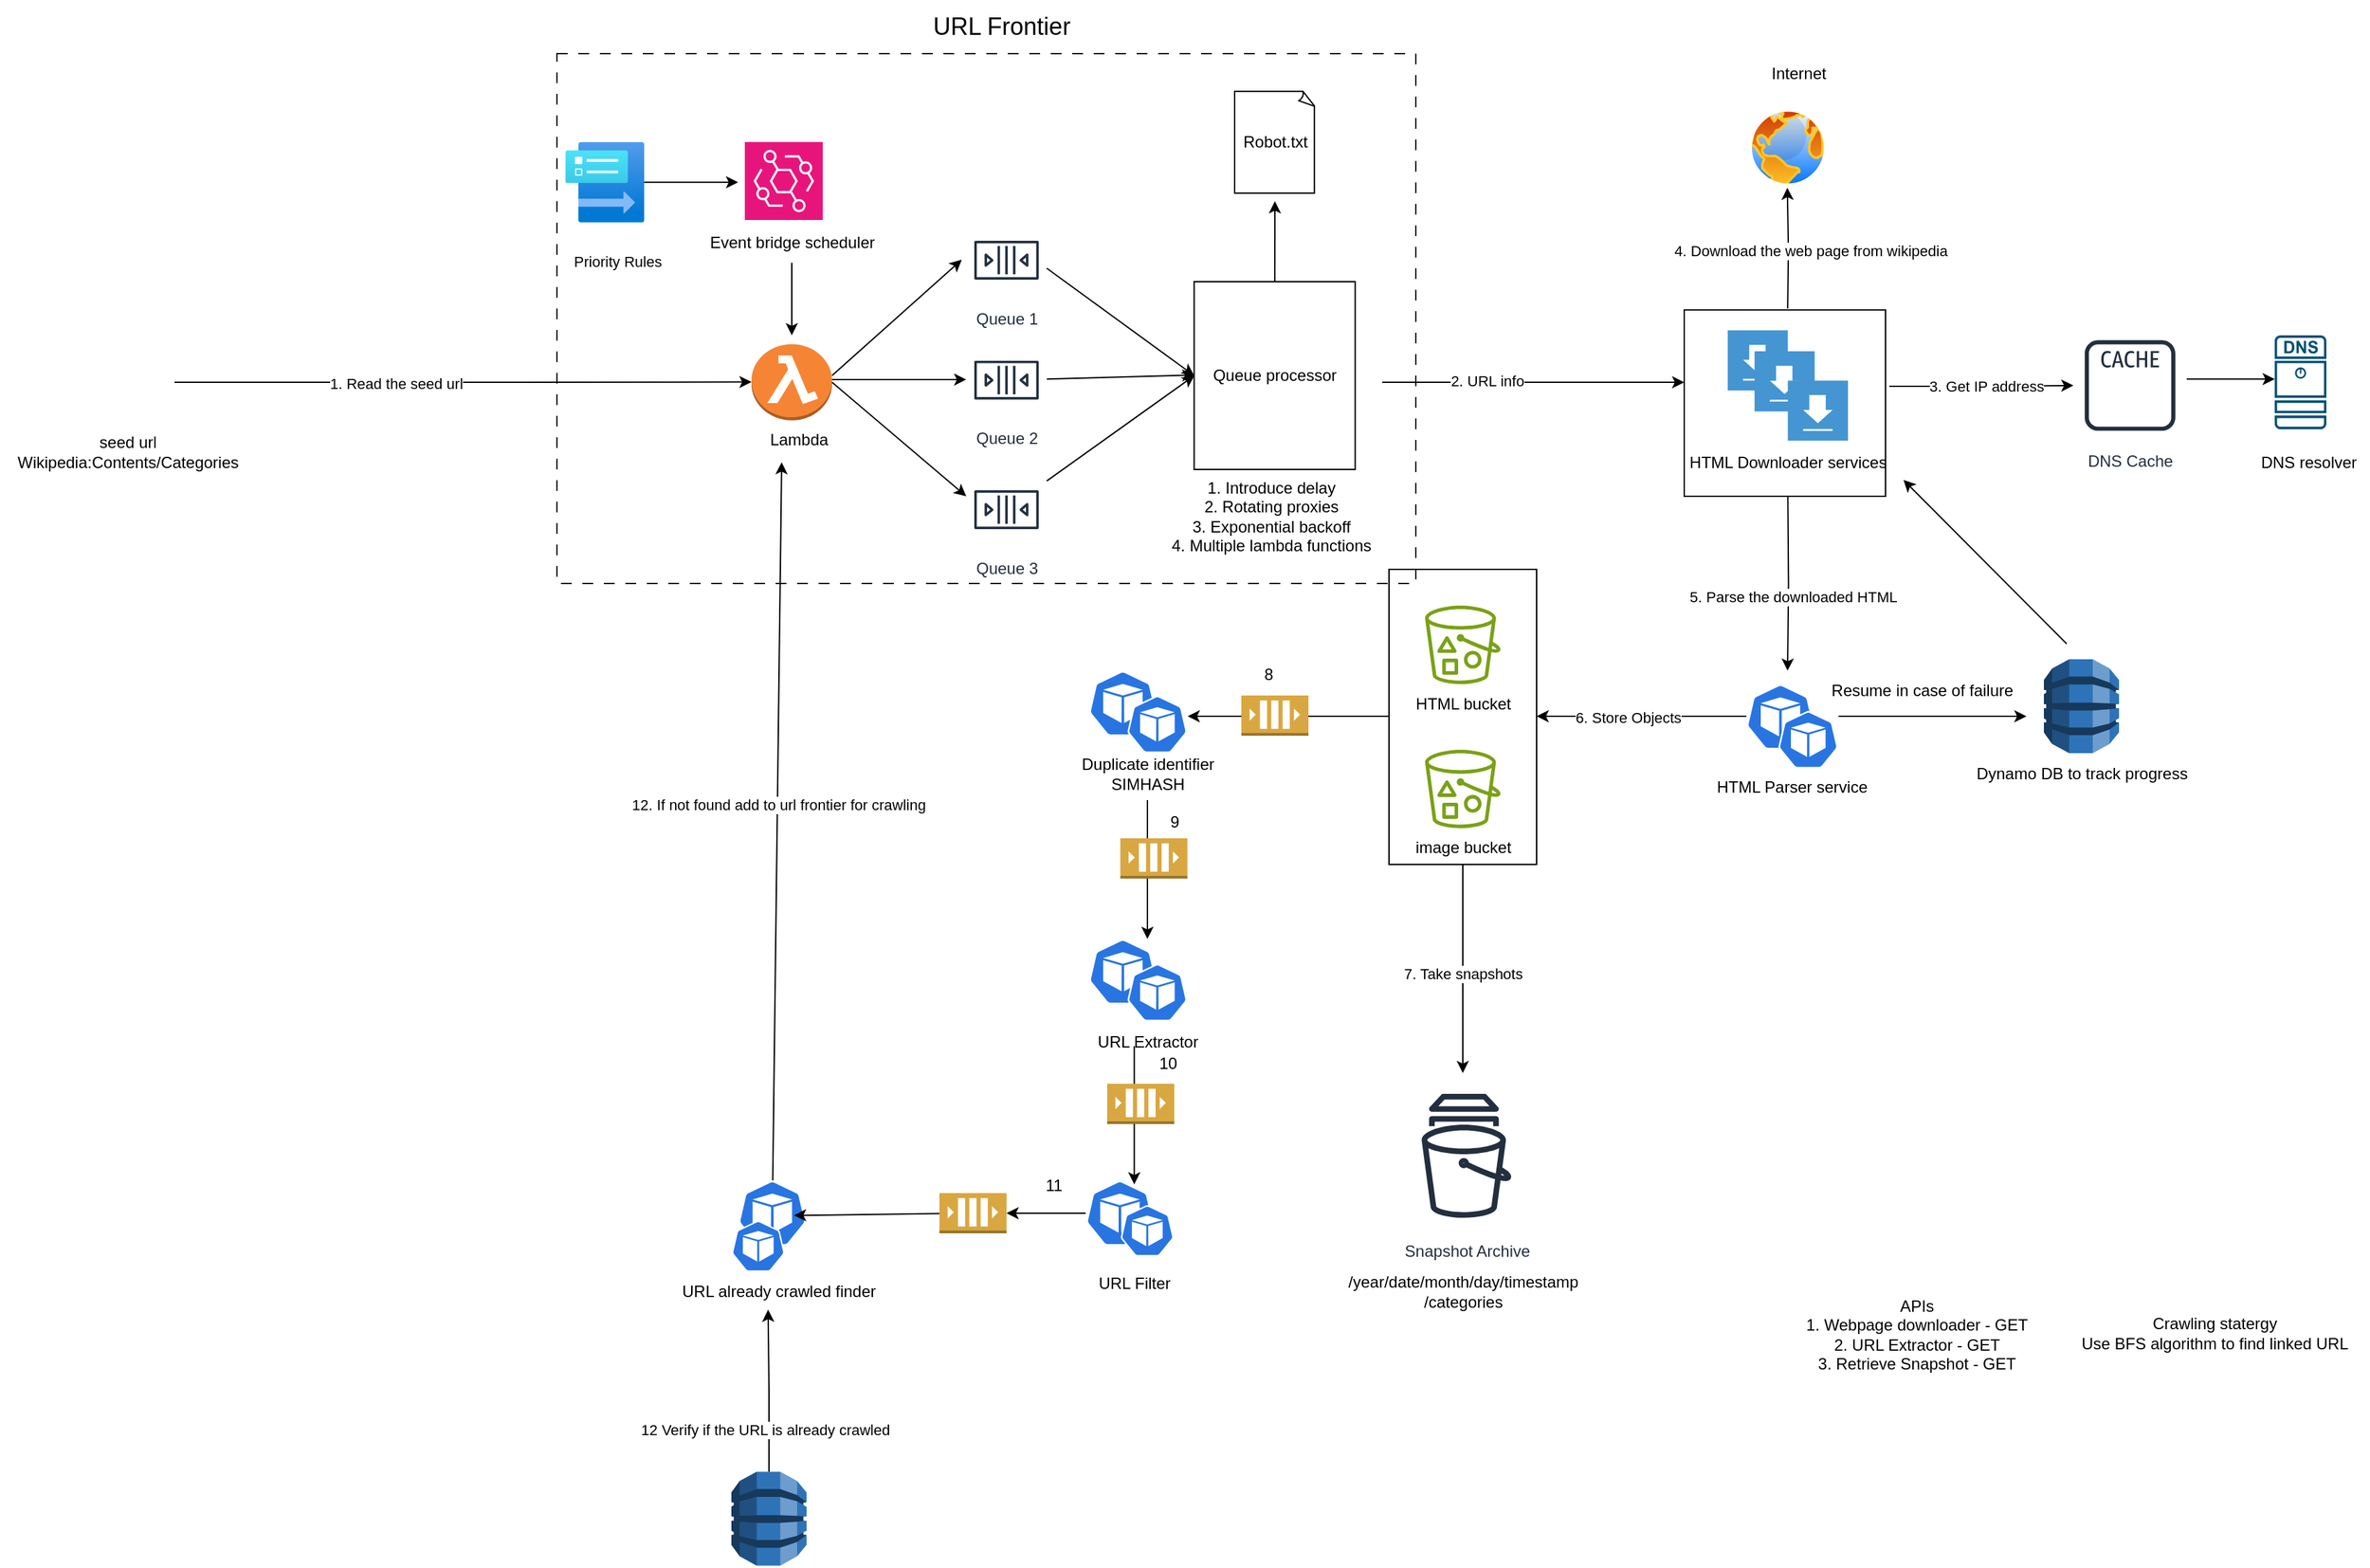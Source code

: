 <mxfile version="24.6.1" type="github">
  <diagram name="Page-1" id="T6FG5JUvPaCqkUUWs33g">
    <mxGraphModel dx="2901" dy="2290" grid="1" gridSize="10" guides="1" tooltips="1" connect="1" arrows="1" fold="1" page="1" pageScale="1" pageWidth="827" pageHeight="1169" math="0" shadow="0">
      <root>
        <mxCell id="0" />
        <mxCell id="1" parent="0" />
        <mxCell id="AsswK9h2NQhdAezXCvUA-1" style="edgeStyle=orthogonalEdgeStyle;rounded=0;orthogonalLoop=1;jettySize=auto;html=1;exitX=1;exitY=0.5;exitDx=0;exitDy=0;entryX=-0.042;entryY=0.4;entryDx=0;entryDy=0;entryPerimeter=0;" edge="1" parent="1" source="u7bU3b1OENKQPTIL70ho-2">
          <mxGeometry relative="1" as="geometry">
            <mxPoint x="130.0" y="234.8" as="targetPoint" />
          </mxGeometry>
        </mxCell>
        <mxCell id="AsswK9h2NQhdAezXCvUA-8" value="1. Read the seed url" style="edgeLabel;html=1;align=center;verticalAlign=middle;resizable=0;points=[];" vertex="1" connectable="0" parent="AsswK9h2NQhdAezXCvUA-1">
          <mxGeometry x="-0.158" relative="1" as="geometry">
            <mxPoint x="-16" y="1" as="offset" />
          </mxGeometry>
        </mxCell>
        <mxCell id="u7bU3b1OENKQPTIL70ho-2" value="" style="shape=image;html=1;verticalAlign=top;verticalLabelPosition=bottom;labelBackgroundColor=#ffffff;imageAspect=0;aspect=fixed;image=https://cdn1.iconfinder.com/data/icons/KDE_Crystal_Diamond_2.5_Classical_Mod/128x128/mimetypes/html.png" parent="1" vertex="1">
          <mxGeometry x="-370" y="200" width="70" height="70" as="geometry" />
        </mxCell>
        <mxCell id="u7bU3b1OENKQPTIL70ho-3" value="seed url&lt;div&gt;&lt;span style=&quot;background-color: initial;&quot;&gt;Wikipedia:Contents/Categories&lt;/span&gt;&lt;/div&gt;" style="text;html=1;align=center;verticalAlign=middle;resizable=0;points=[];autosize=1;strokeColor=none;fillColor=none;" parent="1" vertex="1">
          <mxGeometry x="-430" y="267" width="190" height="40" as="geometry" />
        </mxCell>
        <mxCell id="AsswK9h2NQhdAezXCvUA-2" style="edgeStyle=orthogonalEdgeStyle;rounded=0;orthogonalLoop=1;jettySize=auto;html=1;" edge="1" parent="1">
          <mxGeometry relative="1" as="geometry">
            <mxPoint x="825" y="235" as="targetPoint" />
            <mxPoint x="600" y="235" as="sourcePoint" />
          </mxGeometry>
        </mxCell>
        <mxCell id="AsswK9h2NQhdAezXCvUA-9" value="2. URL info" style="edgeLabel;html=1;align=center;verticalAlign=middle;resizable=0;points=[];" vertex="1" connectable="0" parent="AsswK9h2NQhdAezXCvUA-2">
          <mxGeometry x="-0.309" y="1" relative="1" as="geometry">
            <mxPoint as="offset" />
          </mxGeometry>
        </mxCell>
        <mxCell id="AsswK9h2NQhdAezXCvUA-7" style="edgeStyle=orthogonalEdgeStyle;rounded=0;orthogonalLoop=1;jettySize=auto;html=1;" edge="1" parent="1">
          <mxGeometry relative="1" as="geometry">
            <mxPoint x="901.83" y="90" as="targetPoint" />
            <mxPoint x="902.09" y="180" as="sourcePoint" />
          </mxGeometry>
        </mxCell>
        <mxCell id="AsswK9h2NQhdAezXCvUA-15" value="4. Download the web page from wikipedia" style="edgeLabel;html=1;align=center;verticalAlign=middle;resizable=0;points=[];" vertex="1" connectable="0" parent="AsswK9h2NQhdAezXCvUA-7">
          <mxGeometry x="-0.042" y="1" relative="1" as="geometry">
            <mxPoint x="17" as="offset" />
          </mxGeometry>
        </mxCell>
        <mxCell id="u7bU3b1OENKQPTIL70ho-10" value="" style="shadow=0;dashed=0;html=1;strokeColor=none;fillColor=#4495D1;labelPosition=center;verticalLabelPosition=bottom;verticalAlign=top;align=center;outlineConnect=0;shape=mxgraph.veeam.2d.download;" parent="1" vertex="1">
          <mxGeometry x="857.4" y="196.3" width="44.8" height="44.8" as="geometry" />
        </mxCell>
        <mxCell id="u7bU3b1OENKQPTIL70ho-13" value="" style="shadow=0;dashed=0;html=1;strokeColor=none;fillColor=#4495D1;labelPosition=center;verticalLabelPosition=bottom;verticalAlign=top;align=center;outlineConnect=0;shape=mxgraph.veeam.2d.download;" parent="1" vertex="1">
          <mxGeometry x="877.4" y="211.9" width="44.8" height="44.8" as="geometry" />
        </mxCell>
        <mxCell id="u7bU3b1OENKQPTIL70ho-14" value="" style="shadow=0;dashed=0;html=1;strokeColor=none;fillColor=#4495D1;labelPosition=center;verticalLabelPosition=bottom;verticalAlign=top;align=center;outlineConnect=0;shape=mxgraph.veeam.2d.download;" parent="1" vertex="1">
          <mxGeometry x="902.2" y="233.7" width="44.8" height="44.8" as="geometry" />
        </mxCell>
        <mxCell id="u7bU3b1OENKQPTIL70ho-15" value="" style="image;aspect=fixed;perimeter=ellipsePerimeter;html=1;align=center;shadow=0;dashed=0;spacingTop=3;image=img/lib/active_directory/internet_globe.svg;" parent="1" vertex="1">
          <mxGeometry x="872.2" y="30" width="60" height="60" as="geometry" />
        </mxCell>
        <mxCell id="u7bU3b1OENKQPTIL70ho-16" value="Internet" style="text;html=1;align=center;verticalAlign=middle;resizable=0;points=[];autosize=1;strokeColor=none;fillColor=none;" parent="1" vertex="1">
          <mxGeometry x="879.8" y="-10" width="60" height="30" as="geometry" />
        </mxCell>
        <mxCell id="AsswK9h2NQhdAezXCvUA-26" style="edgeStyle=orthogonalEdgeStyle;rounded=0;orthogonalLoop=1;jettySize=auto;html=1;" edge="1" parent="1">
          <mxGeometry relative="1" as="geometry">
            <mxPoint x="902" y="450" as="targetPoint" />
            <mxPoint x="902.2" y="320.0" as="sourcePoint" />
          </mxGeometry>
        </mxCell>
        <mxCell id="AsswK9h2NQhdAezXCvUA-27" value="5. Parse the downloaded HTML" style="edgeLabel;html=1;align=center;verticalAlign=middle;resizable=0;points=[];" vertex="1" connectable="0" parent="AsswK9h2NQhdAezXCvUA-26">
          <mxGeometry x="0.03" relative="1" as="geometry">
            <mxPoint x="3" y="8" as="offset" />
          </mxGeometry>
        </mxCell>
        <mxCell id="u7bU3b1OENKQPTIL70ho-17" value="HTML Downloader services" style="text;html=1;align=center;verticalAlign=middle;resizable=0;points=[];autosize=1;strokeColor=none;fillColor=none;" parent="1" vertex="1">
          <mxGeometry x="817.2" y="279.6" width="170" height="30" as="geometry" />
        </mxCell>
        <mxCell id="u7bU3b1OENKQPTIL70ho-19" value="DNS resolver" style="text;html=1;align=center;verticalAlign=middle;resizable=0;points=[];autosize=1;strokeColor=none;fillColor=none;" parent="1" vertex="1">
          <mxGeometry x="1245" y="279.6" width="90" height="30" as="geometry" />
        </mxCell>
        <mxCell id="AsswK9h2NQhdAezXCvUA-12" value="" style="rounded=0;orthogonalLoop=1;jettySize=auto;html=1;" edge="1" parent="1">
          <mxGeometry relative="1" as="geometry">
            <mxPoint x="1185" y="232.6" as="sourcePoint" />
            <mxPoint x="1265" y="232.629" as="targetPoint" />
          </mxGeometry>
        </mxCell>
        <mxCell id="AsswK9h2NQhdAezXCvUA-3" value="" style="sketch=0;points=[[0.015,0.015,0],[0.985,0.015,0],[0.985,0.985,0],[0.015,0.985,0],[0.25,0,0],[0.5,0,0],[0.75,0,0],[1,0.25,0],[1,0.5,0],[1,0.75,0],[0.75,1,0],[0.5,1,0],[0.25,1,0],[0,0.75,0],[0,0.5,0],[0,0.25,0]];verticalLabelPosition=bottom;html=1;verticalAlign=top;aspect=fixed;align=center;pointerEvents=1;shape=mxgraph.cisco19.dns_server;fillColor=#005073;strokeColor=none;" vertex="1" parent="1">
          <mxGeometry x="1265" y="200" width="38.5" height="70" as="geometry" />
        </mxCell>
        <mxCell id="AsswK9h2NQhdAezXCvUA-4" value="DNS Cache" style="sketch=0;outlineConnect=0;fontColor=#232F3E;gradientColor=none;strokeColor=#232F3E;fillColor=#ffffff;dashed=0;verticalLabelPosition=bottom;verticalAlign=top;align=center;html=1;fontSize=12;fontStyle=0;aspect=fixed;shape=mxgraph.aws4.resourceIcon;resIcon=mxgraph.aws4.cache_node;" vertex="1" parent="1">
          <mxGeometry x="1115" y="195.2" width="84.4" height="84.4" as="geometry" />
        </mxCell>
        <mxCell id="AsswK9h2NQhdAezXCvUA-11" style="edgeStyle=orthogonalEdgeStyle;rounded=0;orthogonalLoop=1;jettySize=auto;html=1;exitX=1.019;exitY=0.41;exitDx=0;exitDy=0;exitPerimeter=0;" edge="1" parent="1" source="AsswK9h2NQhdAezXCvUA-28" target="AsswK9h2NQhdAezXCvUA-4">
          <mxGeometry relative="1" as="geometry">
            <mxPoint x="985" y="237" as="sourcePoint" />
            <mxPoint x="1085" y="237" as="targetPoint" />
          </mxGeometry>
        </mxCell>
        <mxCell id="AsswK9h2NQhdAezXCvUA-24" value="3. Get IP address" style="edgeLabel;html=1;align=center;verticalAlign=middle;resizable=0;points=[];" vertex="1" connectable="0" parent="AsswK9h2NQhdAezXCvUA-11">
          <mxGeometry x="-0.294" y="-1" relative="1" as="geometry">
            <mxPoint x="23" y="-1" as="offset" />
          </mxGeometry>
        </mxCell>
        <mxCell id="AsswK9h2NQhdAezXCvUA-38" style="edgeStyle=orthogonalEdgeStyle;rounded=0;orthogonalLoop=1;jettySize=auto;html=1;" edge="1" parent="1" source="AsswK9h2NQhdAezXCvUA-16">
          <mxGeometry relative="1" as="geometry">
            <mxPoint x="715" y="484" as="targetPoint" />
          </mxGeometry>
        </mxCell>
        <mxCell id="AsswK9h2NQhdAezXCvUA-39" value="6. Store Objects" style="edgeLabel;html=1;align=center;verticalAlign=middle;resizable=0;points=[];" vertex="1" connectable="0" parent="AsswK9h2NQhdAezXCvUA-38">
          <mxGeometry x="0.131" y="1" relative="1" as="geometry">
            <mxPoint as="offset" />
          </mxGeometry>
        </mxCell>
        <mxCell id="AsswK9h2NQhdAezXCvUA-16" value="" style="aspect=fixed;sketch=0;html=1;dashed=0;whitespace=wrap;verticalLabelPosition=bottom;verticalAlign=top;fillColor=#2875E2;strokeColor=#ffffff;points=[[0.005,0.63,0],[0.1,0.2,0],[0.9,0.2,0],[0.5,0,0],[0.995,0.63,0],[0.72,0.99,0],[0.5,1,0],[0.28,0.99,0]];shape=mxgraph.kubernetes.icon2;prIcon=pod" vertex="1" parent="1">
          <mxGeometry x="871.2" y="460" width="51" height="48.96" as="geometry" />
        </mxCell>
        <mxCell id="AsswK9h2NQhdAezXCvUA-17" value="HTML Parser service" style="text;html=1;align=center;verticalAlign=middle;resizable=0;points=[];autosize=1;strokeColor=none;fillColor=none;" vertex="1" parent="1">
          <mxGeometry x="835.0" y="521.51" width="140" height="30" as="geometry" />
        </mxCell>
        <mxCell id="AsswK9h2NQhdAezXCvUA-23" value="" style="aspect=fixed;sketch=0;html=1;dashed=0;whitespace=wrap;verticalLabelPosition=bottom;verticalAlign=top;fillColor=#2875E2;strokeColor=#ffffff;points=[[0.005,0.63,0],[0.1,0.2,0],[0.9,0.2,0],[0.5,0,0],[0.995,0.63,0],[0.72,0.99,0],[0.5,1,0],[0.28,0.99,0]];shape=mxgraph.kubernetes.icon2;prIcon=pod" vertex="1" parent="1">
          <mxGeometry x="895" y="480" width="44.8" height="43.01" as="geometry" />
        </mxCell>
        <mxCell id="AsswK9h2NQhdAezXCvUA-28" value="" style="whiteSpace=wrap;html=1;fillColor=none;" vertex="1" parent="1">
          <mxGeometry x="825" y="181.1" width="150" height="138.9" as="geometry" />
        </mxCell>
        <mxCell id="AsswK9h2NQhdAezXCvUA-36" value="" style="sketch=0;outlineConnect=0;fontColor=#232F3E;gradientColor=none;fillColor=#7AA116;strokeColor=none;dashed=0;verticalLabelPosition=bottom;verticalAlign=top;align=center;html=1;fontSize=12;fontStyle=0;aspect=fixed;pointerEvents=1;shape=mxgraph.aws4.bucket_with_objects;" vertex="1" parent="1">
          <mxGeometry x="631.88" y="401.51" width="56.24" height="58.49" as="geometry" />
        </mxCell>
        <mxCell id="AsswK9h2NQhdAezXCvUA-37" value="HTML bucket" style="text;html=1;align=center;verticalAlign=middle;resizable=0;points=[];autosize=1;strokeColor=none;fillColor=none;" vertex="1" parent="1">
          <mxGeometry x="615" y="460" width="90" height="30" as="geometry" />
        </mxCell>
        <mxCell id="AsswK9h2NQhdAezXCvUA-40" value="" style="sketch=0;outlineConnect=0;fontColor=#232F3E;gradientColor=none;fillColor=#7AA116;strokeColor=none;dashed=0;verticalLabelPosition=bottom;verticalAlign=top;align=center;html=1;fontSize=12;fontStyle=0;aspect=fixed;pointerEvents=1;shape=mxgraph.aws4.bucket_with_objects;" vertex="1" parent="1">
          <mxGeometry x="631.88" y="508.96" width="56.24" height="58.49" as="geometry" />
        </mxCell>
        <mxCell id="AsswK9h2NQhdAezXCvUA-41" value="image bucket" style="text;html=1;align=center;verticalAlign=middle;resizable=0;points=[];autosize=1;strokeColor=none;fillColor=none;" vertex="1" parent="1">
          <mxGeometry x="615" y="567.45" width="90" height="30" as="geometry" />
        </mxCell>
        <mxCell id="AsswK9h2NQhdAezXCvUA-47" style="edgeStyle=orthogonalEdgeStyle;rounded=0;orthogonalLoop=1;jettySize=auto;html=1;" edge="1" parent="1" source="AsswK9h2NQhdAezXCvUA-42">
          <mxGeometry relative="1" as="geometry">
            <mxPoint x="455" y="484" as="targetPoint" />
          </mxGeometry>
        </mxCell>
        <mxCell id="AsswK9h2NQhdAezXCvUA-113" style="edgeStyle=none;rounded=0;orthogonalLoop=1;jettySize=auto;html=1;" edge="1" parent="1" source="AsswK9h2NQhdAezXCvUA-42">
          <mxGeometry relative="1" as="geometry">
            <mxPoint x="660" y="750" as="targetPoint" />
          </mxGeometry>
        </mxCell>
        <mxCell id="AsswK9h2NQhdAezXCvUA-114" value="7. Take snapshots" style="edgeLabel;html=1;align=center;verticalAlign=middle;resizable=0;points=[];" vertex="1" connectable="0" parent="AsswK9h2NQhdAezXCvUA-113">
          <mxGeometry x="0.051" relative="1" as="geometry">
            <mxPoint as="offset" />
          </mxGeometry>
        </mxCell>
        <mxCell id="AsswK9h2NQhdAezXCvUA-42" value="" style="whiteSpace=wrap;html=1;fillColor=none;" vertex="1" parent="1">
          <mxGeometry x="605" y="374.48" width="110" height="220" as="geometry" />
        </mxCell>
        <mxCell id="AsswK9h2NQhdAezXCvUA-43" value="" style="aspect=fixed;sketch=0;html=1;dashed=0;whitespace=wrap;verticalLabelPosition=bottom;verticalAlign=top;fillColor=#2875E2;strokeColor=#ffffff;points=[[0.005,0.63,0],[0.1,0.2,0],[0.9,0.2,0],[0.5,0,0],[0.995,0.63,0],[0.72,0.99,0],[0.5,1,0],[0.28,0.99,0]];shape=mxgraph.kubernetes.icon2;prIcon=pod" vertex="1" parent="1">
          <mxGeometry x="381.2" y="450" width="51" height="48.96" as="geometry" />
        </mxCell>
        <mxCell id="AsswK9h2NQhdAezXCvUA-52" style="edgeStyle=orthogonalEdgeStyle;rounded=0;orthogonalLoop=1;jettySize=auto;html=1;" edge="1" parent="1" source="AsswK9h2NQhdAezXCvUA-44">
          <mxGeometry relative="1" as="geometry">
            <mxPoint x="425" y="650" as="targetPoint" />
          </mxGeometry>
        </mxCell>
        <mxCell id="AsswK9h2NQhdAezXCvUA-44" value="Duplicate identifier&lt;div&gt;SIMHASH&lt;/div&gt;" style="text;html=1;align=center;verticalAlign=middle;resizable=0;points=[];autosize=1;strokeColor=none;fillColor=none;" vertex="1" parent="1">
          <mxGeometry x="365.0" y="506.51" width="120" height="40" as="geometry" />
        </mxCell>
        <mxCell id="AsswK9h2NQhdAezXCvUA-45" value="" style="aspect=fixed;sketch=0;html=1;dashed=0;whitespace=wrap;verticalLabelPosition=bottom;verticalAlign=top;fillColor=#2875E2;strokeColor=#ffffff;points=[[0.005,0.63,0],[0.1,0.2,0],[0.9,0.2,0],[0.5,0,0],[0.995,0.63,0],[0.72,0.99,0],[0.5,1,0],[0.28,0.99,0]];shape=mxgraph.kubernetes.icon2;prIcon=pod" vertex="1" parent="1">
          <mxGeometry x="410" y="468.5" width="44.8" height="43.01" as="geometry" />
        </mxCell>
        <mxCell id="AsswK9h2NQhdAezXCvUA-49" value="" style="outlineConnect=0;dashed=0;verticalLabelPosition=bottom;verticalAlign=top;align=center;html=1;shape=mxgraph.aws3.queue;fillColor=#D9A741;gradientColor=none;" vertex="1" parent="1">
          <mxGeometry x="495" y="468.5" width="50" height="30" as="geometry" />
        </mxCell>
        <mxCell id="AsswK9h2NQhdAezXCvUA-51" value="8" style="text;html=1;align=center;verticalAlign=middle;resizable=0;points=[];autosize=1;strokeColor=none;fillColor=none;" vertex="1" parent="1">
          <mxGeometry x="500" y="438" width="30" height="30" as="geometry" />
        </mxCell>
        <mxCell id="AsswK9h2NQhdAezXCvUA-53" value="" style="outlineConnect=0;dashed=0;verticalLabelPosition=bottom;verticalAlign=top;align=center;html=1;shape=mxgraph.aws3.queue;fillColor=#D9A741;gradientColor=none;" vertex="1" parent="1">
          <mxGeometry x="404.8" y="575" width="50" height="30" as="geometry" />
        </mxCell>
        <mxCell id="AsswK9h2NQhdAezXCvUA-54" value="9" style="text;html=1;align=center;verticalAlign=middle;resizable=0;points=[];autosize=1;strokeColor=none;fillColor=none;" vertex="1" parent="1">
          <mxGeometry x="430" y="548" width="30" height="30" as="geometry" />
        </mxCell>
        <mxCell id="AsswK9h2NQhdAezXCvUA-55" value="" style="aspect=fixed;sketch=0;html=1;dashed=0;whitespace=wrap;verticalLabelPosition=bottom;verticalAlign=top;fillColor=#2875E2;strokeColor=#ffffff;points=[[0.005,0.63,0],[0.1,0.2,0],[0.9,0.2,0],[0.5,0,0],[0.995,0.63,0],[0.72,0.99,0],[0.5,1,0],[0.28,0.99,0]];shape=mxgraph.kubernetes.icon2;prIcon=pod" vertex="1" parent="1">
          <mxGeometry x="381.2" y="650" width="51" height="48.96" as="geometry" />
        </mxCell>
        <mxCell id="AsswK9h2NQhdAezXCvUA-56" value="URL Extractor" style="text;html=1;align=center;verticalAlign=middle;resizable=0;points=[];autosize=1;strokeColor=none;fillColor=none;" vertex="1" parent="1">
          <mxGeometry x="375.0" y="711.51" width="100" height="30" as="geometry" />
        </mxCell>
        <mxCell id="AsswK9h2NQhdAezXCvUA-57" value="" style="aspect=fixed;sketch=0;html=1;dashed=0;whitespace=wrap;verticalLabelPosition=bottom;verticalAlign=top;fillColor=#2875E2;strokeColor=#ffffff;points=[[0.005,0.63,0],[0.1,0.2,0],[0.9,0.2,0],[0.5,0,0],[0.995,0.63,0],[0.72,0.99,0],[0.5,1,0],[0.28,0.99,0]];shape=mxgraph.kubernetes.icon2;prIcon=pod" vertex="1" parent="1">
          <mxGeometry x="410" y="668.5" width="44.8" height="43.01" as="geometry" />
        </mxCell>
        <mxCell id="AsswK9h2NQhdAezXCvUA-58" value="" style="aspect=fixed;sketch=0;html=1;dashed=0;whitespace=wrap;verticalLabelPosition=bottom;verticalAlign=top;fillColor=#2875E2;strokeColor=#ffffff;points=[[0.005,0.63,0],[0.1,0.2,0],[0.9,0.2,0],[0.5,0,0],[0.995,0.63,0],[0.72,0.99,0],[0.5,1,0],[0.28,0.99,0]];shape=mxgraph.kubernetes.icon2;prIcon=pod" vertex="1" parent="1">
          <mxGeometry x="379.0" y="830" width="51" height="48.96" as="geometry" />
        </mxCell>
        <mxCell id="AsswK9h2NQhdAezXCvUA-59" value="URL Filter" style="text;html=1;align=center;verticalAlign=middle;resizable=0;points=[];autosize=1;strokeColor=none;fillColor=none;" vertex="1" parent="1">
          <mxGeometry x="375.0" y="891.51" width="80" height="30" as="geometry" />
        </mxCell>
        <mxCell id="AsswK9h2NQhdAezXCvUA-60" value="" style="aspect=fixed;sketch=0;html=1;dashed=0;whitespace=wrap;verticalLabelPosition=bottom;verticalAlign=top;fillColor=#2875E2;strokeColor=#ffffff;points=[[0.005,0.63,0],[0.1,0.2,0],[0.9,0.2,0],[0.5,0,0],[0.995,0.63,0],[0.72,0.99,0],[0.5,1,0],[0.28,0.99,0]];shape=mxgraph.kubernetes.icon2;prIcon=pod" vertex="1" parent="1">
          <mxGeometry x="405" y="848.5" width="39.8" height="38.21" as="geometry" />
        </mxCell>
        <mxCell id="AsswK9h2NQhdAezXCvUA-61" style="edgeStyle=orthogonalEdgeStyle;rounded=0;orthogonalLoop=1;jettySize=auto;html=1;" edge="1" parent="1">
          <mxGeometry relative="1" as="geometry">
            <mxPoint x="415.2" y="833" as="targetPoint" />
            <mxPoint x="415.2" y="730" as="sourcePoint" />
          </mxGeometry>
        </mxCell>
        <mxCell id="AsswK9h2NQhdAezXCvUA-62" value="" style="outlineConnect=0;dashed=0;verticalLabelPosition=bottom;verticalAlign=top;align=center;html=1;shape=mxgraph.aws3.queue;fillColor=#D9A741;gradientColor=none;" vertex="1" parent="1">
          <mxGeometry x="395" y="758" width="50" height="30" as="geometry" />
        </mxCell>
        <mxCell id="AsswK9h2NQhdAezXCvUA-63" value="10" style="text;html=1;align=center;verticalAlign=middle;resizable=0;points=[];autosize=1;strokeColor=none;fillColor=none;" vertex="1" parent="1">
          <mxGeometry x="419.8" y="728" width="40" height="30" as="geometry" />
        </mxCell>
        <mxCell id="AsswK9h2NQhdAezXCvUA-67" value="" style="aspect=fixed;sketch=0;html=1;dashed=0;whitespace=wrap;verticalLabelPosition=bottom;verticalAlign=top;fillColor=#2875E2;strokeColor=#ffffff;points=[[0.005,0.63,0],[0.1,0.2,0],[0.9,0.2,0],[0.5,0,0],[0.995,0.63,0],[0.72,0.99,0],[0.5,1,0],[0.28,0.99,0]];shape=mxgraph.kubernetes.icon2;prIcon=pod" vertex="1" parent="1">
          <mxGeometry x="120.0" y="830" width="51" height="48.96" as="geometry" />
        </mxCell>
        <mxCell id="AsswK9h2NQhdAezXCvUA-68" value="URL already crawled finder" style="text;html=1;align=center;verticalAlign=middle;resizable=0;points=[];autosize=1;strokeColor=none;fillColor=none;" vertex="1" parent="1">
          <mxGeometry x="65.0" y="898.21" width="170" height="30" as="geometry" />
        </mxCell>
        <mxCell id="AsswK9h2NQhdAezXCvUA-69" value="" style="aspect=fixed;sketch=0;html=1;dashed=0;whitespace=wrap;verticalLabelPosition=bottom;verticalAlign=top;fillColor=#2875E2;strokeColor=#ffffff;points=[[0.005,0.63,0],[0.1,0.2,0],[0.9,0.2,0],[0.5,0,0],[0.995,0.63,0],[0.72,0.99,0],[0.5,1,0],[0.28,0.99,0]];shape=mxgraph.kubernetes.icon2;prIcon=pod" vertex="1" parent="1">
          <mxGeometry x="115.1" y="860" width="39.8" height="38.21" as="geometry" />
        </mxCell>
        <mxCell id="AsswK9h2NQhdAezXCvUA-73" value="" style="outlineConnect=0;dashed=0;verticalLabelPosition=bottom;verticalAlign=top;align=center;html=1;shape=mxgraph.aws3.dynamo_db;fillColor=#2E73B8;gradientColor=none;" vertex="1" parent="1">
          <mxGeometry x="115" y="1047.22" width="56" height="70" as="geometry" />
        </mxCell>
        <mxCell id="AsswK9h2NQhdAezXCvUA-74" style="edgeStyle=orthogonalEdgeStyle;rounded=0;orthogonalLoop=1;jettySize=auto;html=1;entryX=0.455;entryY=0.94;entryDx=0;entryDy=0;entryPerimeter=0;" edge="1" parent="1" source="AsswK9h2NQhdAezXCvUA-73" target="AsswK9h2NQhdAezXCvUA-68">
          <mxGeometry relative="1" as="geometry">
            <Array as="points" />
          </mxGeometry>
        </mxCell>
        <mxCell id="AsswK9h2NQhdAezXCvUA-117" value="12 Verify if the URL is already crawled" style="edgeLabel;html=1;align=center;verticalAlign=middle;resizable=0;points=[];" vertex="1" connectable="0" parent="AsswK9h2NQhdAezXCvUA-74">
          <mxGeometry x="-0.478" y="3" relative="1" as="geometry">
            <mxPoint as="offset" />
          </mxGeometry>
        </mxCell>
        <mxCell id="AsswK9h2NQhdAezXCvUA-122" style="edgeStyle=none;rounded=0;orthogonalLoop=1;jettySize=auto;html=1;" edge="1" parent="1" source="AsswK9h2NQhdAezXCvUA-85">
          <mxGeometry relative="1" as="geometry">
            <mxPoint x="120" y="85.9" as="targetPoint" />
          </mxGeometry>
        </mxCell>
        <mxCell id="AsswK9h2NQhdAezXCvUA-85" value="" style="image;aspect=fixed;html=1;points=[];align=center;fontSize=12;image=img/lib/azure2/other/Data_Collection_Rules.svg;" vertex="1" parent="1">
          <mxGeometry x="-8.76" y="55.9" width="58.76" height="60" as="geometry" />
        </mxCell>
        <mxCell id="AsswK9h2NQhdAezXCvUA-97" value="" style="sketch=0;points=[[0,0,0],[0.25,0,0],[0.5,0,0],[0.75,0,0],[1,0,0],[0,1,0],[0.25,1,0],[0.5,1,0],[0.75,1,0],[1,1,0],[0,0.25,0],[0,0.5,0],[0,0.75,0],[1,0.25,0],[1,0.5,0],[1,0.75,0]];outlineConnect=0;fontColor=#232F3E;fillColor=#E7157B;strokeColor=#ffffff;dashed=0;verticalLabelPosition=bottom;verticalAlign=top;align=center;html=1;fontSize=12;fontStyle=0;aspect=fixed;shape=mxgraph.aws4.resourceIcon;resIcon=mxgraph.aws4.eventbridge;" vertex="1" parent="1">
          <mxGeometry x="125" y="55.9" width="58.1" height="58.1" as="geometry" />
        </mxCell>
        <mxCell id="AsswK9h2NQhdAezXCvUA-123" style="edgeStyle=none;rounded=0;orthogonalLoop=1;jettySize=auto;html=1;" edge="1" parent="1" source="AsswK9h2NQhdAezXCvUA-98">
          <mxGeometry relative="1" as="geometry">
            <mxPoint x="160" y="200" as="targetPoint" />
          </mxGeometry>
        </mxCell>
        <mxCell id="AsswK9h2NQhdAezXCvUA-98" value="Event bridge scheduler" style="text;html=1;align=center;verticalAlign=middle;resizable=0;points=[];autosize=1;strokeColor=none;fillColor=none;" vertex="1" parent="1">
          <mxGeometry x="85.0" y="115.9" width="150" height="30" as="geometry" />
        </mxCell>
        <mxCell id="AsswK9h2NQhdAezXCvUA-99" value="" style="outlineConnect=0;dashed=0;verticalLabelPosition=bottom;verticalAlign=top;align=center;html=1;shape=mxgraph.aws3.lambda_function;fillColor=#F58534;gradientColor=none;" vertex="1" parent="1">
          <mxGeometry x="130" y="206.6" width="60" height="56.8" as="geometry" />
        </mxCell>
        <mxCell id="AsswK9h2NQhdAezXCvUA-110" value="Snapshot Archive" style="sketch=0;outlineConnect=0;fontColor=#232F3E;gradientColor=none;strokeColor=#232F3E;fillColor=#ffffff;dashed=0;verticalLabelPosition=bottom;verticalAlign=top;align=center;html=1;fontSize=12;fontStyle=0;aspect=fixed;shape=mxgraph.aws4.resourceIcon;resIcon=mxgraph.aws4.snapshot;" vertex="1" parent="1">
          <mxGeometry x="605" y="753.98" width="115.5" height="115.5" as="geometry" />
        </mxCell>
        <mxCell id="AsswK9h2NQhdAezXCvUA-71" value="" style="outlineConnect=0;dashed=0;verticalLabelPosition=bottom;verticalAlign=top;align=center;html=1;shape=mxgraph.aws3.queue;fillColor=#D9A741;gradientColor=none;" vertex="1" parent="1">
          <mxGeometry x="270" y="839.48" width="50" height="30" as="geometry" />
        </mxCell>
        <mxCell id="AsswK9h2NQhdAezXCvUA-120" value="Lambda" style="text;html=1;align=center;verticalAlign=middle;resizable=0;points=[];autosize=1;strokeColor=none;fillColor=none;" vertex="1" parent="1">
          <mxGeometry x="130" y="263.4" width="70" height="30" as="geometry" />
        </mxCell>
        <mxCell id="AsswK9h2NQhdAezXCvUA-121" value="&lt;span style=&quot;font-size: 11px; background-color: rgb(255, 255, 255);&quot;&gt;Priority Rules&lt;/span&gt;" style="text;html=1;align=center;verticalAlign=middle;resizable=0;points=[];autosize=1;strokeColor=none;fillColor=none;" vertex="1" parent="1">
          <mxGeometry x="-15" y="130" width="90" height="30" as="geometry" />
        </mxCell>
        <mxCell id="AsswK9h2NQhdAezXCvUA-124" value="11" style="text;html=1;align=center;verticalAlign=middle;resizable=0;points=[];autosize=1;strokeColor=none;fillColor=none;" vertex="1" parent="1">
          <mxGeometry x="335" y="818.5" width="40" height="30" as="geometry" />
        </mxCell>
        <mxCell id="AsswK9h2NQhdAezXCvUA-125" value="Queue 1" style="sketch=0;outlineConnect=0;fontColor=#232F3E;gradientColor=none;strokeColor=#232F3E;fillColor=#ffffff;dashed=0;verticalLabelPosition=bottom;verticalAlign=top;align=center;html=1;fontSize=12;fontStyle=0;aspect=fixed;shape=mxgraph.aws4.resourceIcon;resIcon=mxgraph.aws4.queue;" vertex="1" parent="1">
          <mxGeometry x="290" y="114" width="60" height="60" as="geometry" />
        </mxCell>
        <mxCell id="AsswK9h2NQhdAezXCvUA-126" value="Queue 2" style="sketch=0;outlineConnect=0;fontColor=#232F3E;gradientColor=none;strokeColor=#232F3E;fillColor=#ffffff;dashed=0;verticalLabelPosition=bottom;verticalAlign=top;align=center;html=1;fontSize=12;fontStyle=0;aspect=fixed;shape=mxgraph.aws4.resourceIcon;resIcon=mxgraph.aws4.queue;" vertex="1" parent="1">
          <mxGeometry x="290" y="203.4" width="60" height="60" as="geometry" />
        </mxCell>
        <mxCell id="AsswK9h2NQhdAezXCvUA-127" value="Queue 3" style="sketch=0;outlineConnect=0;fontColor=#232F3E;gradientColor=none;strokeColor=#232F3E;fillColor=#ffffff;dashed=0;verticalLabelPosition=bottom;verticalAlign=top;align=center;html=1;fontSize=12;fontStyle=0;aspect=fixed;shape=mxgraph.aws4.resourceIcon;resIcon=mxgraph.aws4.queue;" vertex="1" parent="1">
          <mxGeometry x="290" y="300.0" width="60" height="60" as="geometry" />
        </mxCell>
        <mxCell id="AsswK9h2NQhdAezXCvUA-129" value="" style="edgeStyle=none;orthogonalLoop=1;jettySize=auto;html=1;rounded=0;entryX=0.321;entryY=1.039;entryDx=0;entryDy=0;entryPerimeter=0;" edge="1" parent="1" source="AsswK9h2NQhdAezXCvUA-67" target="AsswK9h2NQhdAezXCvUA-120">
          <mxGeometry width="100" relative="1" as="geometry">
            <mxPoint x="-30" y="730" as="sourcePoint" />
            <mxPoint x="120" y="310" as="targetPoint" />
            <Array as="points" />
          </mxGeometry>
        </mxCell>
        <mxCell id="AsswK9h2NQhdAezXCvUA-130" value="12. If not found add to url frontier for crawling" style="edgeLabel;html=1;align=center;verticalAlign=middle;resizable=0;points=[];" vertex="1" connectable="0" parent="AsswK9h2NQhdAezXCvUA-129">
          <mxGeometry x="0.047" relative="1" as="geometry">
            <mxPoint as="offset" />
          </mxGeometry>
        </mxCell>
        <mxCell id="AsswK9h2NQhdAezXCvUA-131" style="edgeStyle=none;rounded=0;orthogonalLoop=1;jettySize=auto;html=1;entryX=0.817;entryY=0.534;entryDx=0;entryDy=0;entryPerimeter=0;" edge="1" parent="1" source="AsswK9h2NQhdAezXCvUA-71" target="AsswK9h2NQhdAezXCvUA-67">
          <mxGeometry relative="1" as="geometry" />
        </mxCell>
        <mxCell id="AsswK9h2NQhdAezXCvUA-132" style="edgeStyle=none;rounded=0;orthogonalLoop=1;jettySize=auto;html=1;entryX=1;entryY=0.5;entryDx=0;entryDy=0;entryPerimeter=0;" edge="1" parent="1" source="AsswK9h2NQhdAezXCvUA-58" target="AsswK9h2NQhdAezXCvUA-71">
          <mxGeometry relative="1" as="geometry" />
        </mxCell>
        <mxCell id="AsswK9h2NQhdAezXCvUA-138" value="" style="whiteSpace=wrap;html=1;shape=mxgraph.basic.document;fillColor=none;" vertex="1" parent="1">
          <mxGeometry x="490" y="18.1" width="60" height="75.9" as="geometry" />
        </mxCell>
        <mxCell id="AsswK9h2NQhdAezXCvUA-139" value="Robot.txt" style="text;html=1;align=center;verticalAlign=middle;resizable=0;points=[];autosize=1;strokeColor=none;fillColor=none;" vertex="1" parent="1">
          <mxGeometry x="485" y="41.05" width="70" height="30" as="geometry" />
        </mxCell>
        <mxCell id="AsswK9h2NQhdAezXCvUA-151" value="" style="edgeStyle=none;rounded=0;orthogonalLoop=1;jettySize=auto;html=1;" edge="1" parent="1" source="AsswK9h2NQhdAezXCvUA-140">
          <mxGeometry relative="1" as="geometry">
            <mxPoint x="520" y="100" as="targetPoint" />
          </mxGeometry>
        </mxCell>
        <mxCell id="AsswK9h2NQhdAezXCvUA-140" value="Queue processor" style="whiteSpace=wrap;html=1;fillColor=none;" vertex="1" parent="1">
          <mxGeometry x="459.8" y="160.0" width="120" height="140" as="geometry" />
        </mxCell>
        <mxCell id="AsswK9h2NQhdAezXCvUA-145" value="" style="edgeStyle=none;orthogonalLoop=1;jettySize=auto;html=1;rounded=0;entryX=0;entryY=0.5;entryDx=0;entryDy=0;" edge="1" parent="1" target="AsswK9h2NQhdAezXCvUA-140">
          <mxGeometry width="100" relative="1" as="geometry">
            <mxPoint x="350" y="150" as="sourcePoint" />
            <mxPoint x="440" y="140" as="targetPoint" />
            <Array as="points" />
          </mxGeometry>
        </mxCell>
        <mxCell id="AsswK9h2NQhdAezXCvUA-146" value="" style="edgeStyle=none;orthogonalLoop=1;jettySize=auto;html=1;rounded=0;" edge="1" parent="1" source="AsswK9h2NQhdAezXCvUA-126">
          <mxGeometry width="100" relative="1" as="geometry">
            <mxPoint x="360" y="229.58" as="sourcePoint" />
            <mxPoint x="460" y="229.58" as="targetPoint" />
            <Array as="points" />
          </mxGeometry>
        </mxCell>
        <mxCell id="AsswK9h2NQhdAezXCvUA-147" value="" style="edgeStyle=none;orthogonalLoop=1;jettySize=auto;html=1;rounded=0;" edge="1" parent="1" source="AsswK9h2NQhdAezXCvUA-127">
          <mxGeometry width="100" relative="1" as="geometry">
            <mxPoint x="320" y="310" as="sourcePoint" />
            <mxPoint x="460" y="230" as="targetPoint" />
            <Array as="points" />
          </mxGeometry>
        </mxCell>
        <mxCell id="AsswK9h2NQhdAezXCvUA-148" value="" style="edgeStyle=none;orthogonalLoop=1;jettySize=auto;html=1;rounded=0;entryX=-0.056;entryY=0.494;entryDx=0;entryDy=0;entryPerimeter=0;" edge="1" parent="1" target="AsswK9h2NQhdAezXCvUA-125">
          <mxGeometry width="100" relative="1" as="geometry">
            <mxPoint x="190" y="230" as="sourcePoint" />
            <mxPoint x="280" y="140" as="targetPoint" />
            <Array as="points" />
          </mxGeometry>
        </mxCell>
        <mxCell id="AsswK9h2NQhdAezXCvUA-149" value="" style="edgeStyle=none;orthogonalLoop=1;jettySize=auto;html=1;rounded=0;" edge="1" parent="1">
          <mxGeometry width="100" relative="1" as="geometry">
            <mxPoint x="190" y="232.98" as="sourcePoint" />
            <mxPoint x="290" y="232.98" as="targetPoint" />
            <Array as="points" />
          </mxGeometry>
        </mxCell>
        <mxCell id="AsswK9h2NQhdAezXCvUA-150" value="" style="edgeStyle=none;orthogonalLoop=1;jettySize=auto;html=1;rounded=0;exitX=1;exitY=0.5;exitDx=0;exitDy=0;exitPerimeter=0;" edge="1" parent="1" source="AsswK9h2NQhdAezXCvUA-99">
          <mxGeometry width="100" relative="1" as="geometry">
            <mxPoint x="170" y="260" as="sourcePoint" />
            <mxPoint x="290" y="320" as="targetPoint" />
            <Array as="points" />
          </mxGeometry>
        </mxCell>
        <mxCell id="AsswK9h2NQhdAezXCvUA-153" value="/year/date/month/day/timestamp&lt;div&gt;/categories&lt;/div&gt;" style="text;html=1;align=center;verticalAlign=middle;resizable=0;points=[];autosize=1;strokeColor=none;fillColor=none;" vertex="1" parent="1">
          <mxGeometry x="565" y="893.21" width="190" height="40" as="geometry" />
        </mxCell>
        <mxCell id="AsswK9h2NQhdAezXCvUA-154" value="1. Introduce delay&lt;div&gt;2. Rotating proxies&lt;/div&gt;&lt;div&gt;3. Exponential backoff&lt;/div&gt;&lt;div&gt;4. Multiple lambda functions&lt;/div&gt;" style="text;html=1;align=center;verticalAlign=middle;resizable=0;points=[];autosize=1;strokeColor=none;fillColor=none;" vertex="1" parent="1">
          <mxGeometry x="432.2" y="300" width="170" height="70" as="geometry" />
        </mxCell>
        <mxCell id="AsswK9h2NQhdAezXCvUA-155" value="" style="outlineConnect=0;dashed=0;verticalLabelPosition=bottom;verticalAlign=top;align=center;html=1;shape=mxgraph.aws3.dynamo_db;fillColor=#2E73B8;gradientColor=none;" vertex="1" parent="1">
          <mxGeometry x="1093" y="441.51" width="56" height="70" as="geometry" />
        </mxCell>
        <mxCell id="AsswK9h2NQhdAezXCvUA-156" value="Dynamo DB to track progress" style="text;html=1;align=center;verticalAlign=middle;resizable=0;points=[];autosize=1;strokeColor=none;fillColor=none;" vertex="1" parent="1">
          <mxGeometry x="1031" y="511.51" width="180" height="30" as="geometry" />
        </mxCell>
        <mxCell id="AsswK9h2NQhdAezXCvUA-157" value="" style="edgeStyle=none;orthogonalLoop=1;jettySize=auto;html=1;rounded=0;entryX=1.007;entryY=0.941;entryDx=0;entryDy=0;entryPerimeter=0;" edge="1" parent="1" target="u7bU3b1OENKQPTIL70ho-17">
          <mxGeometry width="100" relative="1" as="geometry">
            <mxPoint x="1110" y="430" as="sourcePoint" />
            <mxPoint x="1130" y="380" as="targetPoint" />
            <Array as="points" />
          </mxGeometry>
        </mxCell>
        <mxCell id="AsswK9h2NQhdAezXCvUA-158" value="" style="edgeStyle=none;orthogonalLoop=1;jettySize=auto;html=1;rounded=0;" edge="1" parent="1">
          <mxGeometry width="100" relative="1" as="geometry">
            <mxPoint x="940" y="484" as="sourcePoint" />
            <mxPoint x="1080" y="484" as="targetPoint" />
            <Array as="points" />
          </mxGeometry>
        </mxCell>
        <mxCell id="AsswK9h2NQhdAezXCvUA-159" value="Resume in case of failure" style="text;html=1;align=center;verticalAlign=middle;resizable=0;points=[];autosize=1;strokeColor=none;fillColor=none;" vertex="1" parent="1">
          <mxGeometry x="922.2" y="450" width="160" height="30" as="geometry" />
        </mxCell>
        <mxCell id="AsswK9h2NQhdAezXCvUA-160" value="APIs&lt;div&gt;1. Webpage downloader - GET&lt;/div&gt;&lt;div&gt;2. URL Extractor - GET&lt;/div&gt;&lt;div&gt;3. Retrieve Snapshot - GET&lt;/div&gt;" style="text;html=1;align=center;verticalAlign=middle;resizable=0;points=[];autosize=1;strokeColor=none;fillColor=none;" vertex="1" parent="1">
          <mxGeometry x="903" y="910" width="190" height="70" as="geometry" />
        </mxCell>
        <mxCell id="AsswK9h2NQhdAezXCvUA-161" value="&lt;div&gt;&lt;br&gt;&lt;/div&gt;&lt;div&gt;Crawling statergy&lt;/div&gt;Use BFS algorithm to find linked URL" style="text;html=1;align=center;verticalAlign=middle;resizable=0;points=[];autosize=1;strokeColor=none;fillColor=none;" vertex="1" parent="1">
          <mxGeometry x="1110" y="906.51" width="220" height="60" as="geometry" />
        </mxCell>
        <mxCell id="AsswK9h2NQhdAezXCvUA-162" value="" style="whiteSpace=wrap;html=1;fillColor=none;dashed=1;dashPattern=8 8;" vertex="1" parent="1">
          <mxGeometry x="-15" y="-10" width="640" height="395" as="geometry" />
        </mxCell>
        <mxCell id="AsswK9h2NQhdAezXCvUA-163" value="&lt;font style=&quot;font-size: 18px;&quot;&gt;URL Frontier&lt;/font&gt;" style="text;html=1;align=center;verticalAlign=middle;resizable=0;points=[];autosize=1;strokeColor=none;fillColor=none;" vertex="1" parent="1">
          <mxGeometry x="251.2" y="-50" width="130" height="40" as="geometry" />
        </mxCell>
      </root>
    </mxGraphModel>
  </diagram>
</mxfile>
